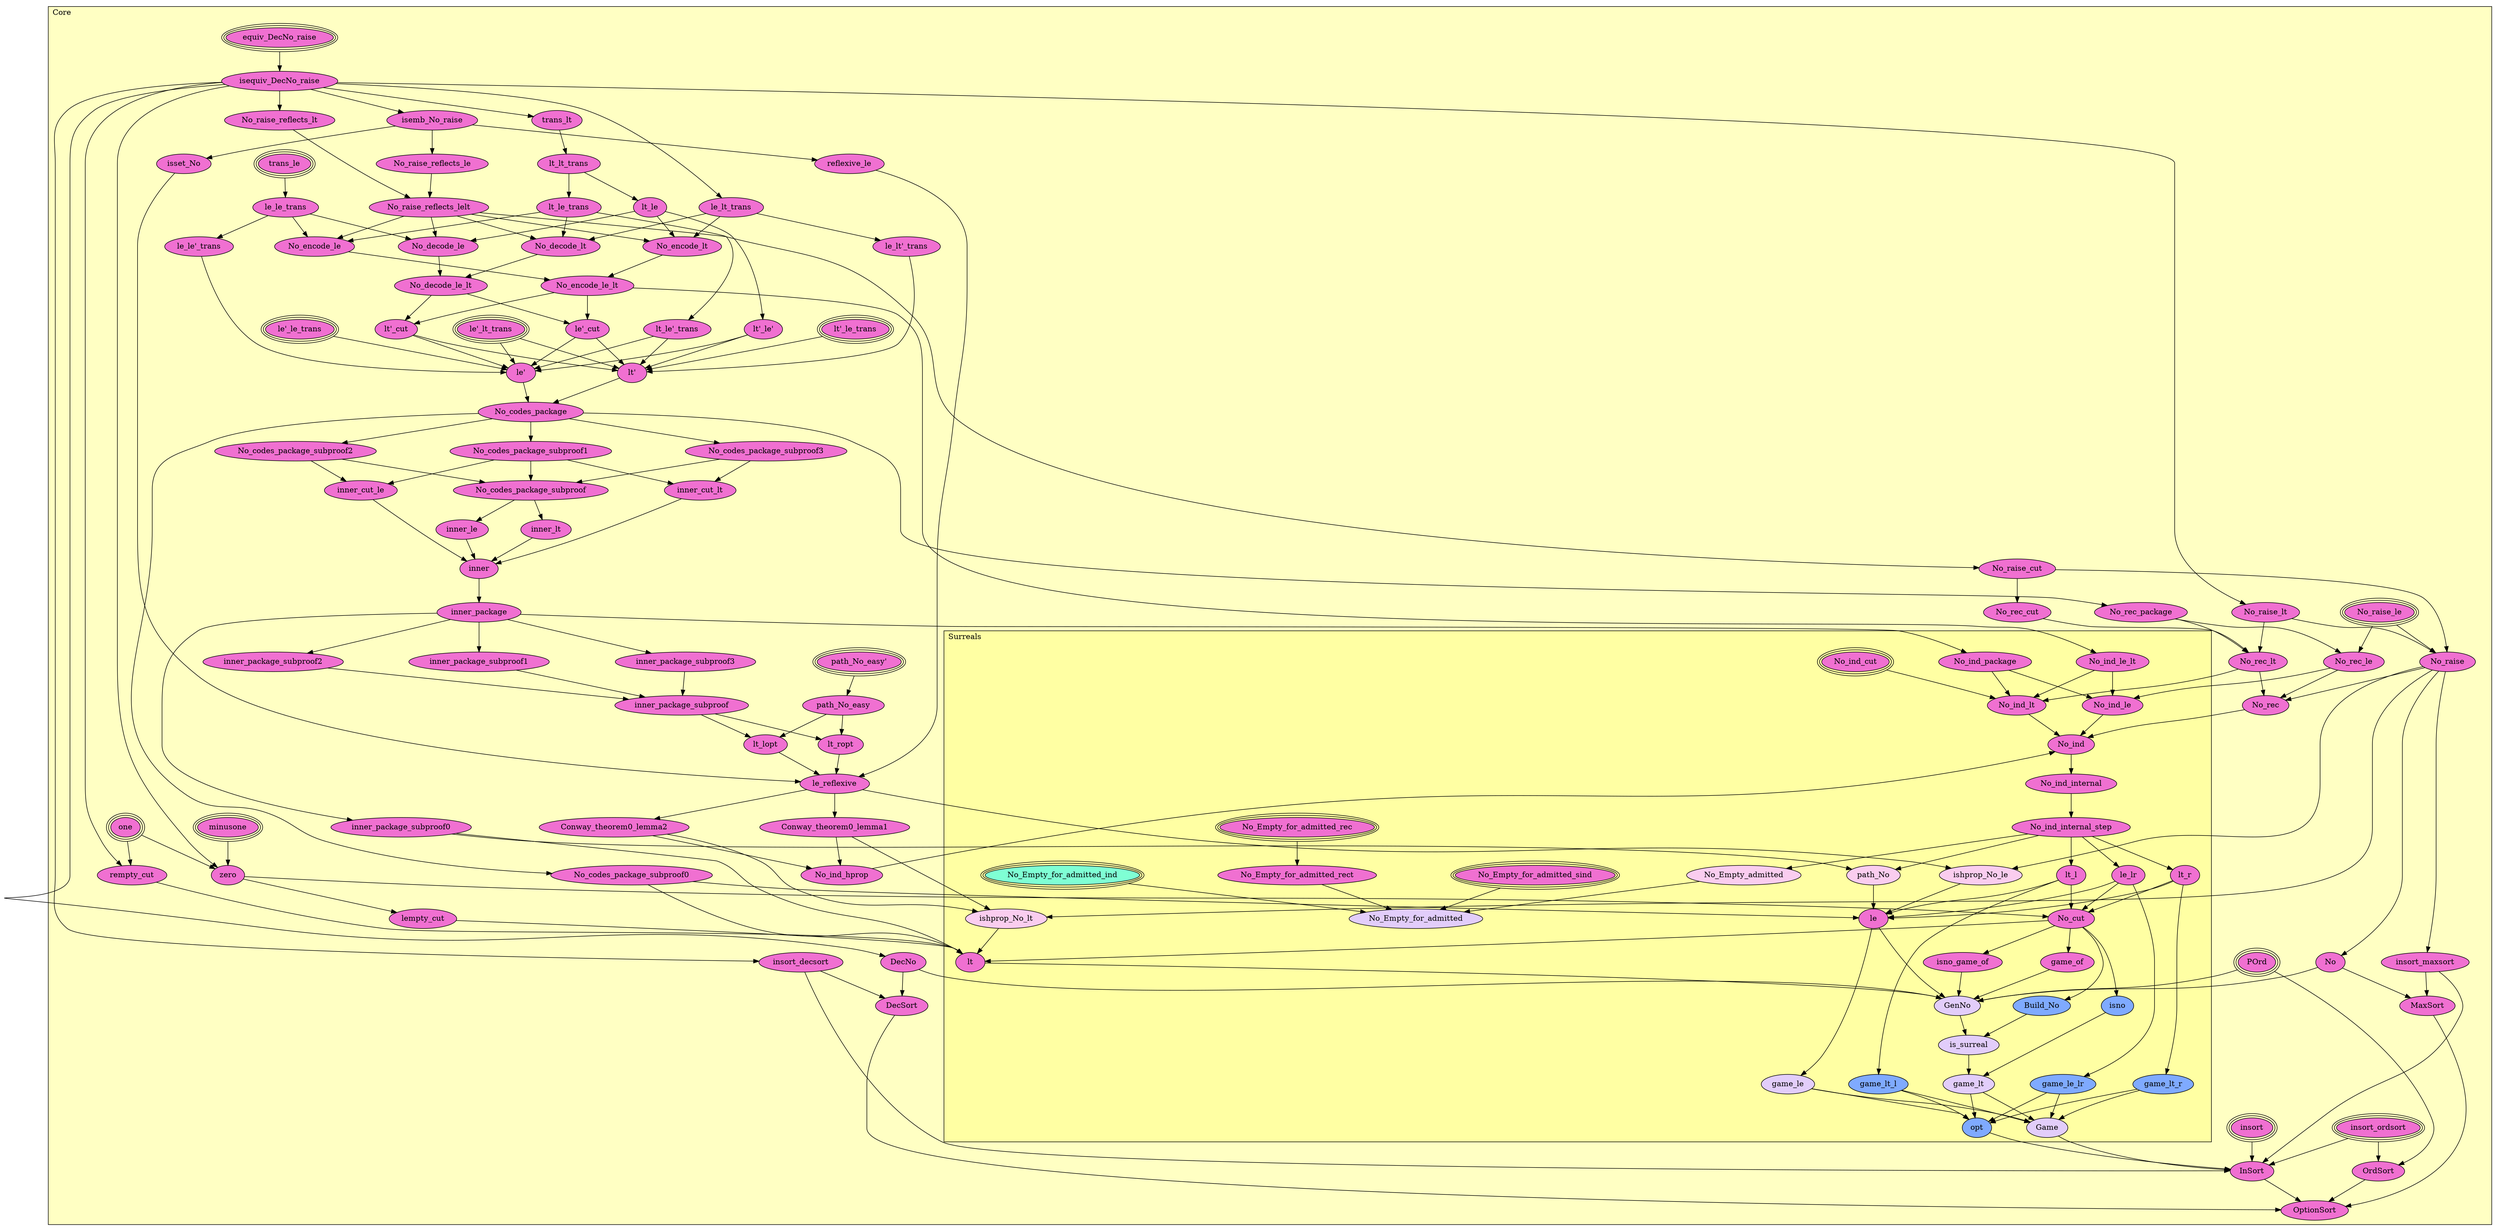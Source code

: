 digraph HoTT_Spaces_No_Core {
  graph [ratio=0.5]
  node [style=filled]
Core_Surreals_No_ind_cut [label="No_ind_cut", URL=<Core.html#Surreals.No_ind_cut>, peripheries=3, fillcolor="#F070D1"] ;
Core_Surreals_No_ind_le_lt [label="No_ind_le_lt", URL=<Core.html#Surreals.No_ind_le_lt>, fillcolor="#F070D1"] ;
Core_Surreals_No_ind_package [label="No_ind_package", URL=<Core.html#Surreals.No_ind_package>, fillcolor="#F070D1"] ;
Core_Surreals_No_ind_lt [label="No_ind_lt", URL=<Core.html#Surreals.No_ind_lt>, fillcolor="#F070D1"] ;
Core_Surreals_No_ind_le [label="No_ind_le", URL=<Core.html#Surreals.No_ind_le>, fillcolor="#F070D1"] ;
Core_Surreals_No_ind [label="No_ind", URL=<Core.html#Surreals.No_ind>, fillcolor="#F070D1"] ;
Core_Surreals_No_ind_internal [label="No_ind_internal", URL=<Core.html#Surreals.No_ind_internal>, fillcolor="#F070D1"] ;
Core_Surreals_No_ind_internal_step [label="No_ind_internal_step", URL=<Core.html#Surreals.No_ind_internal_step>, fillcolor="#F070D1"] ;
Core_Surreals_ishprop_No_lt [label="ishprop_No_lt", URL=<Core.html#Surreals.ishprop_No_lt>, fillcolor="#FACDEF"] ;
Core_Surreals_ishprop_No_le [label="ishprop_No_le", URL=<Core.html#Surreals.ishprop_No_le>, fillcolor="#FACDEF"] ;
Core_Surreals_lt_r [label="lt_r", URL=<Core.html#Surreals.lt_r>, fillcolor="#F070D1"] ;
Core_Surreals_lt_l [label="lt_l", URL=<Core.html#Surreals.lt_l>, fillcolor="#F070D1"] ;
Core_Surreals_le_lr [label="le_lr", URL=<Core.html#Surreals.le_lr>, fillcolor="#F070D1"] ;
Core_Surreals_path_No [label="path_No", URL=<Core.html#Surreals.path_No>, fillcolor="#FACDEF"] ;
Core_Surreals_No_cut [label="No_cut", URL=<Core.html#Surreals.No_cut>, fillcolor="#F070D1"] ;
Core_Surreals_le [label="le", URL=<Core.html#Surreals.le>, fillcolor="#F070D1"] ;
Core_Surreals_lt [label="lt", URL=<Core.html#Surreals.lt>, fillcolor="#F070D1"] ;
Core_Surreals_isno_game_of [label="isno_game_of", URL=<Core.html#Surreals.isno_game_of>, fillcolor="#F070D1"] ;
Core_Surreals_game_of [label="game_of", URL=<Core.html#Surreals.game_of>, fillcolor="#F070D1"] ;
Core_Surreals_Build_No [label="Build_No", URL=<Core.html#Surreals.Build_No>, fillcolor="#7FAAFF"] ;
Core_Surreals_GenNo [label="GenNo", URL=<Core.html#Surreals.GenNo>, fillcolor="#E2CDFA"] ;
Core_Surreals_isno [label="isno", URL=<Core.html#Surreals.isno>, fillcolor="#7FAAFF"] ;
Core_Surreals_is_surreal [label="is_surreal", URL=<Core.html#Surreals.is_surreal>, fillcolor="#E2CDFA"] ;
Core_Surreals_game_lt_r [label="game_lt_r", URL=<Core.html#Surreals.game_lt_r>, fillcolor="#7FAAFF"] ;
Core_Surreals_game_lt_l [label="game_lt_l", URL=<Core.html#Surreals.game_lt_l>, fillcolor="#7FAAFF"] ;
Core_Surreals_game_lt [label="game_lt", URL=<Core.html#Surreals.game_lt>, fillcolor="#E2CDFA"] ;
Core_Surreals_game_le_lr [label="game_le_lr", URL=<Core.html#Surreals.game_le_lr>, fillcolor="#7FAAFF"] ;
Core_Surreals_game_le [label="game_le", URL=<Core.html#Surreals.game_le>, fillcolor="#E2CDFA"] ;
Core_Surreals_opt [label="opt", URL=<Core.html#Surreals.opt>, fillcolor="#7FAAFF"] ;
Core_Surreals_Game [label="Game", URL=<Core.html#Surreals.Game>, fillcolor="#E2CDFA"] ;
Core_Surreals_No_Empty_admitted [label="No_Empty_admitted", URL=<Core.html#Surreals.No_Empty_admitted>, fillcolor="#FACDEF"] ;
Core_Surreals_No_Empty_for_admitted_sind [label="No_Empty_for_admitted_sind", URL=<Core.html#Surreals.No_Empty_for_admitted_sind>, peripheries=3, fillcolor="#F070D1"] ;
Core_Surreals_No_Empty_for_admitted_rec [label="No_Empty_for_admitted_rec", URL=<Core.html#Surreals.No_Empty_for_admitted_rec>, peripheries=3, fillcolor="#F070D1"] ;
Core_Surreals_No_Empty_for_admitted_ind [label="No_Empty_for_admitted_ind", URL=<Core.html#Surreals.No_Empty_for_admitted_ind>, peripheries=3, fillcolor="#7FFFD4"] ;
Core_Surreals_No_Empty_for_admitted_rect [label="No_Empty_for_admitted_rect", URL=<Core.html#Surreals.No_Empty_for_admitted_rect>, fillcolor="#F070D1"] ;
Core_Surreals_No_Empty_for_admitted [label="No_Empty_for_admitted", URL=<Core.html#Surreals.No_Empty_for_admitted>, fillcolor="#E2CDFA"] ;
Core_equiv_DecNo_raise [label="equiv_DecNo_raise", URL=<Core.html#equiv_DecNo_raise>, peripheries=3, fillcolor="#F070D1"] ;
Core_isequiv_DecNo_raise [label="isequiv_DecNo_raise", URL=<Core.html#isequiv_DecNo_raise>, fillcolor="#F070D1"] ;
Core_insort_decsort [label="insort_decsort", URL=<Core.html#insort_decsort>, fillcolor="#F070D1"] ;
Core_DecNo [label="DecNo", URL=<Core.html#DecNo>, fillcolor="#F070D1"] ;
Core_DecSort [label="DecSort", URL=<Core.html#DecSort>, fillcolor="#F070D1"] ;
Core_insort_ordsort [label="insort_ordsort", URL=<Core.html#insort_ordsort>, peripheries=3, fillcolor="#F070D1"] ;
Core_POrd [label="POrd", URL=<Core.html#POrd>, peripheries=3, fillcolor="#F070D1"] ;
Core_OrdSort [label="OrdSort", URL=<Core.html#OrdSort>, fillcolor="#F070D1"] ;
Core_isemb_No_raise [label="isemb_No_raise", URL=<Core.html#isemb_No_raise>, fillcolor="#F070D1"] ;
Core_No_raise_reflects_lt [label="No_raise_reflects_lt", URL=<Core.html#No_raise_reflects_lt>, fillcolor="#F070D1"] ;
Core_No_raise_reflects_le [label="No_raise_reflects_le", URL=<Core.html#No_raise_reflects_le>, fillcolor="#F070D1"] ;
Core_No_raise_reflects_lelt [label="No_raise_reflects_lelt", URL=<Core.html#No_raise_reflects_lelt>, fillcolor="#F070D1"] ;
Core_No_raise_lt [label="No_raise_lt", URL=<Core.html#No_raise_lt>, fillcolor="#F070D1"] ;
Core_No_raise_le [label="No_raise_le", URL=<Core.html#No_raise_le>, peripheries=3, fillcolor="#F070D1"] ;
Core_No_raise_cut [label="No_raise_cut", URL=<Core.html#No_raise_cut>, fillcolor="#F070D1"] ;
Core_No_raise [label="No_raise", URL=<Core.html#No_raise>, fillcolor="#F070D1"] ;
Core_insort_maxsort [label="insort_maxsort", URL=<Core.html#insort_maxsort>, fillcolor="#F070D1"] ;
Core_No [label="No", URL=<Core.html#No>, fillcolor="#F070D1"] ;
Core_MaxSort [label="MaxSort", URL=<Core.html#MaxSort>, fillcolor="#F070D1"] ;
Core_trans_lt [label="trans_lt", URL=<Core.html#trans_lt>, fillcolor="#F070D1"] ;
Core_lt_lt_trans [label="lt_lt_trans", URL=<Core.html#lt_lt_trans>, fillcolor="#F070D1"] ;
Core_lt_le_trans [label="lt_le_trans", URL=<Core.html#lt_le_trans>, fillcolor="#F070D1"] ;
Core_le_lt_trans [label="le_lt_trans", URL=<Core.html#le_lt_trans>, fillcolor="#F070D1"] ;
Core_trans_le [label="trans_le", URL=<Core.html#trans_le>, peripheries=3, fillcolor="#F070D1"] ;
Core_le_le_trans [label="le_le_trans", URL=<Core.html#le_le_trans>, fillcolor="#F070D1"] ;
Core_lt_le [label="lt_le", URL=<Core.html#lt_le>, fillcolor="#F070D1"] ;
Core_No_decode_lt [label="No_decode_lt", URL=<Core.html#No_decode_lt>, fillcolor="#F070D1"] ;
Core_No_decode_le [label="No_decode_le", URL=<Core.html#No_decode_le>, fillcolor="#F070D1"] ;
Core_No_encode_lt [label="No_encode_lt", URL=<Core.html#No_encode_lt>, fillcolor="#F070D1"] ;
Core_No_encode_le [label="No_encode_le", URL=<Core.html#No_encode_le>, fillcolor="#F070D1"] ;
Core_No_decode_le_lt [label="No_decode_le_lt", URL=<Core.html#No_decode_le_lt>, fillcolor="#F070D1"] ;
Core_No_encode_le_lt [label="No_encode_le_lt", URL=<Core.html#No_encode_le_lt>, fillcolor="#F070D1"] ;
Core_lt__cut [label="lt'_cut", URL=<Core.html#lt'_cut>, fillcolor="#F070D1"] ;
Core_le__cut [label="le'_cut", URL=<Core.html#le'_cut>, fillcolor="#F070D1"] ;
Core_lt__le_trans [label="lt'_le_trans", URL=<Core.html#lt'_le_trans>, peripheries=3, fillcolor="#F070D1"] ;
Core_le__lt_trans [label="le'_lt_trans", URL=<Core.html#le'_lt_trans>, peripheries=3, fillcolor="#F070D1"] ;
Core_le__le_trans [label="le'_le_trans", URL=<Core.html#le'_le_trans>, peripheries=3, fillcolor="#F070D1"] ;
Core_lt_le__trans [label="lt_le'_trans", URL=<Core.html#lt_le'_trans>, fillcolor="#F070D1"] ;
Core_le_lt__trans [label="le_lt'_trans", URL=<Core.html#le_lt'_trans>, fillcolor="#F070D1"] ;
Core_le_le__trans [label="le_le'_trans", URL=<Core.html#le_le'_trans>, fillcolor="#F070D1"] ;
Core_lt__le_ [label="lt'_le'", URL=<Core.html#lt'_le'>, fillcolor="#F070D1"] ;
Core_lt_ [label="lt'", URL=<Core.html#lt'>, fillcolor="#F070D1"] ;
Core_le_ [label="le'", URL=<Core.html#le'>, fillcolor="#F070D1"] ;
Core_No_codes_package [label="No_codes_package", URL=<Core.html#No_codes_package>, fillcolor="#F070D1"] ;
Core_No_codes_package_subproof3 [label="No_codes_package_subproof3", URL=<Core.html#No_codes_package_subproof3>, fillcolor="#F070D1"] ;
Core_No_codes_package_subproof2 [label="No_codes_package_subproof2", URL=<Core.html#No_codes_package_subproof2>, fillcolor="#F070D1"] ;
Core_No_codes_package_subproof1 [label="No_codes_package_subproof1", URL=<Core.html#No_codes_package_subproof1>, fillcolor="#F070D1"] ;
Core_No_codes_package_subproof0 [label="No_codes_package_subproof0", URL=<Core.html#No_codes_package_subproof0>, fillcolor="#F070D1"] ;
Core_No_codes_package_subproof [label="No_codes_package_subproof", URL=<Core.html#No_codes_package_subproof>, fillcolor="#F070D1"] ;
Core_inner_lt [label="inner_lt", URL=<Core.html#inner_lt>, fillcolor="#F070D1"] ;
Core_inner_le [label="inner_le", URL=<Core.html#inner_le>, fillcolor="#F070D1"] ;
Core_inner_cut_lt [label="inner_cut_lt", URL=<Core.html#inner_cut_lt>, fillcolor="#F070D1"] ;
Core_inner_cut_le [label="inner_cut_le", URL=<Core.html#inner_cut_le>, fillcolor="#F070D1"] ;
Core_inner [label="inner", URL=<Core.html#inner>, fillcolor="#F070D1"] ;
Core_inner_package [label="inner_package", URL=<Core.html#inner_package>, fillcolor="#F070D1"] ;
Core_inner_package_subproof3 [label="inner_package_subproof3", URL=<Core.html#inner_package_subproof3>, fillcolor="#F070D1"] ;
Core_inner_package_subproof2 [label="inner_package_subproof2", URL=<Core.html#inner_package_subproof2>, fillcolor="#F070D1"] ;
Core_inner_package_subproof1 [label="inner_package_subproof1", URL=<Core.html#inner_package_subproof1>, fillcolor="#F070D1"] ;
Core_inner_package_subproof0 [label="inner_package_subproof0", URL=<Core.html#inner_package_subproof0>, fillcolor="#F070D1"] ;
Core_inner_package_subproof [label="inner_package_subproof", URL=<Core.html#inner_package_subproof>, fillcolor="#F070D1"] ;
Core_path_No_easy_ [label="path_No_easy'", URL=<Core.html#path_No_easy'>, peripheries=3, fillcolor="#F070D1"] ;
Core_path_No_easy [label="path_No_easy", URL=<Core.html#path_No_easy>, fillcolor="#F070D1"] ;
Core_isset_No [label="isset_No", URL=<Core.html#isset_No>, fillcolor="#F070D1"] ;
Core_lt_ropt [label="lt_ropt", URL=<Core.html#lt_ropt>, fillcolor="#F070D1"] ;
Core_lt_lopt [label="lt_lopt", URL=<Core.html#lt_lopt>, fillcolor="#F070D1"] ;
Core_reflexive_le [label="reflexive_le", URL=<Core.html#reflexive_le>, fillcolor="#F070D1"] ;
Core_le_reflexive [label="le_reflexive", URL=<Core.html#le_reflexive>, fillcolor="#F070D1"] ;
Core_Conway_theorem0_lemma2 [label="Conway_theorem0_lemma2", URL=<Core.html#Conway_theorem0_lemma2>, fillcolor="#F070D1"] ;
Core_Conway_theorem0_lemma1 [label="Conway_theorem0_lemma1", URL=<Core.html#Conway_theorem0_lemma1>, fillcolor="#F070D1"] ;
Core_No_rec_cut [label="No_rec_cut", URL=<Core.html#No_rec_cut>, fillcolor="#F070D1"] ;
Core_No_rec_package [label="No_rec_package", URL=<Core.html#No_rec_package>, fillcolor="#F070D1"] ;
Core_No_rec_lt [label="No_rec_lt", URL=<Core.html#No_rec_lt>, fillcolor="#F070D1"] ;
Core_No_rec_le [label="No_rec_le", URL=<Core.html#No_rec_le>, fillcolor="#F070D1"] ;
Core_No_rec [label="No_rec", URL=<Core.html#No_rec>, fillcolor="#F070D1"] ;
Core_No_ind_hprop [label="No_ind_hprop", URL=<Core.html#No_ind_hprop>, fillcolor="#F070D1"] ;
Core_minusone [label="minusone", URL=<Core.html#minusone>, peripheries=3, fillcolor="#F070D1"] ;
Core_one [label="one", URL=<Core.html#one>, peripheries=3, fillcolor="#F070D1"] ;
Core_zero [label="zero", URL=<Core.html#zero>, fillcolor="#F070D1"] ;
Core_lempty_cut [label="lempty_cut", URL=<Core.html#lempty_cut>, fillcolor="#F070D1"] ;
Core_rempty_cut [label="rempty_cut", URL=<Core.html#rempty_cut>, fillcolor="#F070D1"] ;
Core_insort [label="insort", URL=<Core.html#insort>, peripheries=3, fillcolor="#F070D1"] ;
Core_InSort [label="InSort", URL=<Core.html#InSort>, fillcolor="#F070D1"] ;
Core_OptionSort [label="OptionSort", URL=<Core.html#OptionSort>, fillcolor="#F070D1"] ;
  Core_Surreals_No_ind_cut -> Core_Surreals_No_ind_lt [] ;
  Core_Surreals_No_ind_le_lt -> Core_Surreals_No_ind_lt [] ;
  Core_Surreals_No_ind_le_lt -> Core_Surreals_No_ind_le [] ;
  Core_Surreals_No_ind_package -> Core_Surreals_No_ind_lt [] ;
  Core_Surreals_No_ind_package -> Core_Surreals_No_ind_le [] ;
  Core_Surreals_No_ind_lt -> Core_Surreals_No_ind [] ;
  Core_Surreals_No_ind_le -> Core_Surreals_No_ind [] ;
  Core_Surreals_No_ind -> Core_Surreals_No_ind_internal [] ;
  Core_Surreals_No_ind_internal -> Core_Surreals_No_ind_internal_step [] ;
  Core_Surreals_No_ind_internal_step -> Core_Surreals_lt_r [] ;
  Core_Surreals_No_ind_internal_step -> Core_Surreals_lt_l [] ;
  Core_Surreals_No_ind_internal_step -> Core_Surreals_le_lr [] ;
  Core_Surreals_No_ind_internal_step -> Core_Surreals_path_No [] ;
  Core_Surreals_No_ind_internal_step -> Core_Surreals_No_Empty_admitted [] ;
  Core_Surreals_ishprop_No_lt -> Core_Surreals_lt [] ;
  Core_Surreals_ishprop_No_le -> Core_Surreals_le [] ;
  Core_Surreals_lt_r -> Core_Surreals_No_cut [] ;
  Core_Surreals_lt_r -> Core_Surreals_le [] ;
  Core_Surreals_lt_r -> Core_Surreals_game_lt_r [] ;
  Core_Surreals_lt_l -> Core_Surreals_No_cut [] ;
  Core_Surreals_lt_l -> Core_Surreals_le [] ;
  Core_Surreals_lt_l -> Core_Surreals_game_lt_l [] ;
  Core_Surreals_le_lr -> Core_Surreals_No_cut [] ;
  Core_Surreals_le_lr -> Core_Surreals_le [] ;
  Core_Surreals_le_lr -> Core_Surreals_game_le_lr [] ;
  Core_Surreals_path_No -> Core_Surreals_le [] ;
  Core_Surreals_No_cut -> Core_Surreals_lt [] ;
  Core_Surreals_No_cut -> Core_Surreals_isno_game_of [] ;
  Core_Surreals_No_cut -> Core_Surreals_game_of [] ;
  Core_Surreals_No_cut -> Core_Surreals_Build_No [] ;
  Core_Surreals_No_cut -> Core_Surreals_isno [] ;
  Core_Surreals_le -> Core_Surreals_GenNo [] ;
  Core_Surreals_le -> Core_Surreals_game_le [] ;
  Core_Surreals_lt -> Core_Surreals_GenNo [] ;
  Core_Surreals_isno_game_of -> Core_Surreals_GenNo [] ;
  Core_Surreals_game_of -> Core_Surreals_GenNo [] ;
  Core_Surreals_Build_No -> Core_Surreals_is_surreal [] ;
  Core_Surreals_GenNo -> Core_Surreals_is_surreal [] ;
  Core_Surreals_isno -> Core_Surreals_game_lt [] ;
  Core_Surreals_is_surreal -> Core_Surreals_game_lt [] ;
  Core_Surreals_game_lt_r -> Core_Surreals_opt [] ;
  Core_Surreals_game_lt_r -> Core_Surreals_Game [] ;
  Core_Surreals_game_lt_l -> Core_Surreals_opt [] ;
  Core_Surreals_game_lt_l -> Core_Surreals_Game [] ;
  Core_Surreals_game_lt -> Core_Surreals_opt [] ;
  Core_Surreals_game_lt -> Core_Surreals_Game [] ;
  Core_Surreals_game_le_lr -> Core_Surreals_opt [] ;
  Core_Surreals_game_le_lr -> Core_Surreals_Game [] ;
  Core_Surreals_game_le -> Core_Surreals_opt [] ;
  Core_Surreals_game_le -> Core_Surreals_Game [] ;
  Core_Surreals_opt -> Core_InSort [] ;
  Core_Surreals_Game -> Core_InSort [] ;
  Core_Surreals_No_Empty_admitted -> Core_Surreals_No_Empty_for_admitted [] ;
  Core_Surreals_No_Empty_for_admitted_sind -> Core_Surreals_No_Empty_for_admitted [] ;
  Core_Surreals_No_Empty_for_admitted_rec -> Core_Surreals_No_Empty_for_admitted_rect [] ;
  Core_Surreals_No_Empty_for_admitted_ind -> Core_Surreals_No_Empty_for_admitted [] ;
  Core_Surreals_No_Empty_for_admitted_rect -> Core_Surreals_No_Empty_for_admitted [] ;
  Core_equiv_DecNo_raise -> Core_isequiv_DecNo_raise [] ;
  Core_isequiv_DecNo_raise -> Core_insort_decsort [] ;
  Core_isequiv_DecNo_raise -> Core_DecNo [] ;
  Core_isequiv_DecNo_raise -> Core_isemb_No_raise [] ;
  Core_isequiv_DecNo_raise -> Core_No_raise_reflects_lt [] ;
  Core_isequiv_DecNo_raise -> Core_No_raise_lt [] ;
  Core_isequiv_DecNo_raise -> Core_trans_lt [] ;
  Core_isequiv_DecNo_raise -> Core_le_lt_trans [] ;
  Core_isequiv_DecNo_raise -> Core_zero [] ;
  Core_isequiv_DecNo_raise -> Core_rempty_cut [] ;
  Core_insort_decsort -> Core_DecSort [] ;
  Core_insort_decsort -> Core_InSort [] ;
  Core_DecNo -> Core_Surreals_GenNo [] ;
  Core_DecNo -> Core_DecSort [] ;
  Core_DecSort -> Core_OptionSort [] ;
  Core_insort_ordsort -> Core_OrdSort [] ;
  Core_insort_ordsort -> Core_InSort [] ;
  Core_POrd -> Core_Surreals_GenNo [] ;
  Core_POrd -> Core_OrdSort [] ;
  Core_OrdSort -> Core_OptionSort [] ;
  Core_isemb_No_raise -> Core_No_raise_reflects_le [] ;
  Core_isemb_No_raise -> Core_isset_No [] ;
  Core_isemb_No_raise -> Core_reflexive_le [] ;
  Core_No_raise_reflects_lt -> Core_No_raise_reflects_lelt [] ;
  Core_No_raise_reflects_le -> Core_No_raise_reflects_lelt [] ;
  Core_No_raise_reflects_lelt -> Core_No_raise_cut [] ;
  Core_No_raise_reflects_lelt -> Core_No_decode_lt [] ;
  Core_No_raise_reflects_lelt -> Core_No_decode_le [] ;
  Core_No_raise_reflects_lelt -> Core_No_encode_lt [] ;
  Core_No_raise_reflects_lelt -> Core_No_encode_le [] ;
  Core_No_raise_lt -> Core_No_raise [] ;
  Core_No_raise_lt -> Core_No_rec_lt [] ;
  Core_No_raise_le -> Core_No_raise [] ;
  Core_No_raise_le -> Core_No_rec_le [] ;
  Core_No_raise_cut -> Core_No_raise [] ;
  Core_No_raise_cut -> Core_No_rec_cut [] ;
  Core_No_raise -> Core_Surreals_ishprop_No_lt [] ;
  Core_No_raise -> Core_Surreals_ishprop_No_le [] ;
  Core_No_raise -> Core_insort_maxsort [] ;
  Core_No_raise -> Core_No [] ;
  Core_No_raise -> Core_No_rec [] ;
  Core_insort_maxsort -> Core_MaxSort [] ;
  Core_insort_maxsort -> Core_InSort [] ;
  Core_No -> Core_Surreals_GenNo [] ;
  Core_No -> Core_MaxSort [] ;
  Core_MaxSort -> Core_OptionSort [] ;
  Core_trans_lt -> Core_lt_lt_trans [] ;
  Core_lt_lt_trans -> Core_lt_le_trans [] ;
  Core_lt_lt_trans -> Core_lt_le [] ;
  Core_lt_le_trans -> Core_No_decode_lt [] ;
  Core_lt_le_trans -> Core_No_encode_le [] ;
  Core_lt_le_trans -> Core_lt_le__trans [] ;
  Core_le_lt_trans -> Core_No_decode_lt [] ;
  Core_le_lt_trans -> Core_No_encode_lt [] ;
  Core_le_lt_trans -> Core_le_lt__trans [] ;
  Core_trans_le -> Core_le_le_trans [] ;
  Core_le_le_trans -> Core_No_decode_le [] ;
  Core_le_le_trans -> Core_No_encode_le [] ;
  Core_le_le_trans -> Core_le_le__trans [] ;
  Core_lt_le -> Core_No_decode_le [] ;
  Core_lt_le -> Core_No_encode_lt [] ;
  Core_lt_le -> Core_lt__le_ [] ;
  Core_No_decode_lt -> Core_No_decode_le_lt [] ;
  Core_No_decode_le -> Core_No_decode_le_lt [] ;
  Core_No_encode_lt -> Core_No_encode_le_lt [] ;
  Core_No_encode_le -> Core_No_encode_le_lt [] ;
  Core_No_decode_le_lt -> Core_lt__cut [] ;
  Core_No_decode_le_lt -> Core_le__cut [] ;
  Core_No_encode_le_lt -> Core_Surreals_No_ind_le_lt [] ;
  Core_No_encode_le_lt -> Core_lt__cut [] ;
  Core_No_encode_le_lt -> Core_le__cut [] ;
  Core_lt__cut -> Core_lt_ [] ;
  Core_lt__cut -> Core_le_ [] ;
  Core_le__cut -> Core_lt_ [] ;
  Core_le__cut -> Core_le_ [] ;
  Core_lt__le_trans -> Core_lt_ [] ;
  Core_le__lt_trans -> Core_lt_ [] ;
  Core_le__lt_trans -> Core_le_ [] ;
  Core_le__le_trans -> Core_le_ [] ;
  Core_lt_le__trans -> Core_lt_ [] ;
  Core_lt_le__trans -> Core_le_ [] ;
  Core_le_lt__trans -> Core_lt_ [] ;
  Core_le_le__trans -> Core_le_ [] ;
  Core_lt__le_ -> Core_lt_ [] ;
  Core_lt__le_ -> Core_le_ [] ;
  Core_lt_ -> Core_No_codes_package [] ;
  Core_le_ -> Core_No_codes_package [] ;
  Core_No_codes_package -> Core_No_codes_package_subproof3 [] ;
  Core_No_codes_package -> Core_No_codes_package_subproof2 [] ;
  Core_No_codes_package -> Core_No_codes_package_subproof1 [] ;
  Core_No_codes_package -> Core_No_codes_package_subproof0 [] ;
  Core_No_codes_package -> Core_No_rec_package [] ;
  Core_No_codes_package_subproof3 -> Core_No_codes_package_subproof [] ;
  Core_No_codes_package_subproof3 -> Core_inner_cut_lt [] ;
  Core_No_codes_package_subproof2 -> Core_No_codes_package_subproof [] ;
  Core_No_codes_package_subproof2 -> Core_inner_cut_le [] ;
  Core_No_codes_package_subproof1 -> Core_No_codes_package_subproof [] ;
  Core_No_codes_package_subproof1 -> Core_inner_cut_lt [] ;
  Core_No_codes_package_subproof1 -> Core_inner_cut_le [] ;
  Core_No_codes_package_subproof0 -> Core_Surreals_le [] ;
  Core_No_codes_package_subproof0 -> Core_Surreals_lt [] ;
  Core_No_codes_package_subproof -> Core_inner_lt [] ;
  Core_No_codes_package_subproof -> Core_inner_le [] ;
  Core_inner_lt -> Core_inner [] ;
  Core_inner_le -> Core_inner [] ;
  Core_inner_cut_lt -> Core_inner [] ;
  Core_inner_cut_le -> Core_inner [] ;
  Core_inner -> Core_inner_package [] ;
  Core_inner_package -> Core_Surreals_No_ind_package [] ;
  Core_inner_package -> Core_inner_package_subproof3 [] ;
  Core_inner_package -> Core_inner_package_subproof2 [] ;
  Core_inner_package -> Core_inner_package_subproof1 [] ;
  Core_inner_package -> Core_inner_package_subproof0 [] ;
  Core_inner_package_subproof3 -> Core_inner_package_subproof [] ;
  Core_inner_package_subproof2 -> Core_inner_package_subproof [] ;
  Core_inner_package_subproof1 -> Core_inner_package_subproof [] ;
  Core_inner_package_subproof0 -> Core_Surreals_path_No [] ;
  Core_inner_package_subproof0 -> Core_Surreals_lt [] ;
  Core_inner_package_subproof -> Core_lt_ropt [] ;
  Core_inner_package_subproof -> Core_lt_lopt [] ;
  Core_path_No_easy_ -> Core_path_No_easy [] ;
  Core_path_No_easy -> Core_lt_ropt [] ;
  Core_path_No_easy -> Core_lt_lopt [] ;
  Core_isset_No -> Core_le_reflexive [] ;
  Core_lt_ropt -> Core_le_reflexive [] ;
  Core_lt_lopt -> Core_le_reflexive [] ;
  Core_reflexive_le -> Core_le_reflexive [] ;
  Core_le_reflexive -> Core_Surreals_ishprop_No_le [] ;
  Core_le_reflexive -> Core_Conway_theorem0_lemma2 [] ;
  Core_le_reflexive -> Core_Conway_theorem0_lemma1 [] ;
  Core_Conway_theorem0_lemma2 -> Core_Surreals_ishprop_No_lt [] ;
  Core_Conway_theorem0_lemma2 -> Core_No_ind_hprop [] ;
  Core_Conway_theorem0_lemma1 -> Core_Surreals_ishprop_No_lt [] ;
  Core_Conway_theorem0_lemma1 -> Core_No_ind_hprop [] ;
  Core_No_rec_cut -> Core_No_rec_lt [] ;
  Core_No_rec_package -> Core_No_rec_lt [] ;
  Core_No_rec_package -> Core_No_rec_le [] ;
  Core_No_rec_lt -> Core_Surreals_No_ind_lt [] ;
  Core_No_rec_lt -> Core_No_rec [] ;
  Core_No_rec_le -> Core_Surreals_No_ind_le [] ;
  Core_No_rec_le -> Core_No_rec [] ;
  Core_No_rec -> Core_Surreals_No_ind [] ;
  Core_No_ind_hprop -> Core_Surreals_No_ind [] ;
  Core_minusone -> Core_zero [] ;
  Core_one -> Core_zero [] ;
  Core_one -> Core_rempty_cut [] ;
  Core_zero -> Core_Surreals_No_cut [] ;
  Core_zero -> Core_lempty_cut [] ;
  Core_lempty_cut -> Core_Surreals_lt [] ;
  Core_rempty_cut -> Core_Surreals_lt [] ;
  Core_insort -> Core_InSort [] ;
  Core_InSort -> Core_OptionSort [] ;
subgraph cluster_Core { label="Core"; fillcolor="#FFFFC3"; labeljust=l; style=filled 
subgraph cluster_Core_Surreals { label="Surreals"; fillcolor="#FFFFA3"; labeljust=l; style=filled 
Core_Surreals_No_Empty_for_admitted; Core_Surreals_No_Empty_for_admitted_rect; Core_Surreals_No_Empty_for_admitted_ind; Core_Surreals_No_Empty_for_admitted_rec; Core_Surreals_No_Empty_for_admitted_sind; Core_Surreals_No_Empty_admitted; Core_Surreals_Game; Core_Surreals_opt; Core_Surreals_game_le; Core_Surreals_game_le_lr; Core_Surreals_game_lt; Core_Surreals_game_lt_l; Core_Surreals_game_lt_r; Core_Surreals_is_surreal; Core_Surreals_isno; Core_Surreals_GenNo; Core_Surreals_Build_No; Core_Surreals_game_of; Core_Surreals_isno_game_of; Core_Surreals_lt; Core_Surreals_le; Core_Surreals_No_cut; Core_Surreals_path_No; Core_Surreals_le_lr; Core_Surreals_lt_l; Core_Surreals_lt_r; Core_Surreals_ishprop_No_le; Core_Surreals_ishprop_No_lt; Core_Surreals_No_ind_internal_step; Core_Surreals_No_ind_internal; Core_Surreals_No_ind; Core_Surreals_No_ind_le; Core_Surreals_No_ind_lt; Core_Surreals_No_ind_package; Core_Surreals_No_ind_le_lt; Core_Surreals_No_ind_cut; };
Core_OptionSort; Core_InSort; Core_insort; Core_rempty_cut; Core_lempty_cut; Core_zero; Core_one; Core_minusone; Core_No_ind_hprop; Core_No_rec; Core_No_rec_le; Core_No_rec_lt; Core_No_rec_package; Core_No_rec_cut; Core_Conway_theorem0_lemma1; Core_Conway_theorem0_lemma2; Core_le_reflexive; Core_reflexive_le; Core_lt_lopt; Core_lt_ropt; Core_isset_No; Core_path_No_easy; Core_path_No_easy_; Core_inner_package_subproof; Core_inner_package_subproof0; Core_inner_package_subproof1; Core_inner_package_subproof2; Core_inner_package_subproof3; Core_inner_package; Core_inner; Core_inner_cut_le; Core_inner_cut_lt; Core_inner_le; Core_inner_lt; Core_No_codes_package_subproof; Core_No_codes_package_subproof0; Core_No_codes_package_subproof1; Core_No_codes_package_subproof2; Core_No_codes_package_subproof3; Core_No_codes_package; Core_le_; Core_lt_; Core_lt__le_; Core_le_le__trans; Core_le_lt__trans; Core_lt_le__trans; Core_le__le_trans; Core_le__lt_trans; Core_lt__le_trans; Core_le__cut; Core_lt__cut; Core_No_encode_le_lt; Core_No_decode_le_lt; Core_No_encode_le; Core_No_encode_lt; Core_No_decode_le; Core_No_decode_lt; Core_lt_le; Core_le_le_trans; Core_trans_le; Core_le_lt_trans; Core_lt_le_trans; Core_lt_lt_trans; Core_trans_lt; Core_MaxSort; Core_No; Core_insort_maxsort; Core_No_raise; Core_No_raise_cut; Core_No_raise_le; Core_No_raise_lt; Core_No_raise_reflects_lelt; Core_No_raise_reflects_le; Core_No_raise_reflects_lt; Core_isemb_No_raise; Core_OrdSort; Core_POrd; Core_insort_ordsort; Core_DecSort; Core_DecNo; Core_insort_decsort; Core_isequiv_DecNo_raise; Core_equiv_DecNo_raise; };
} /* END */
